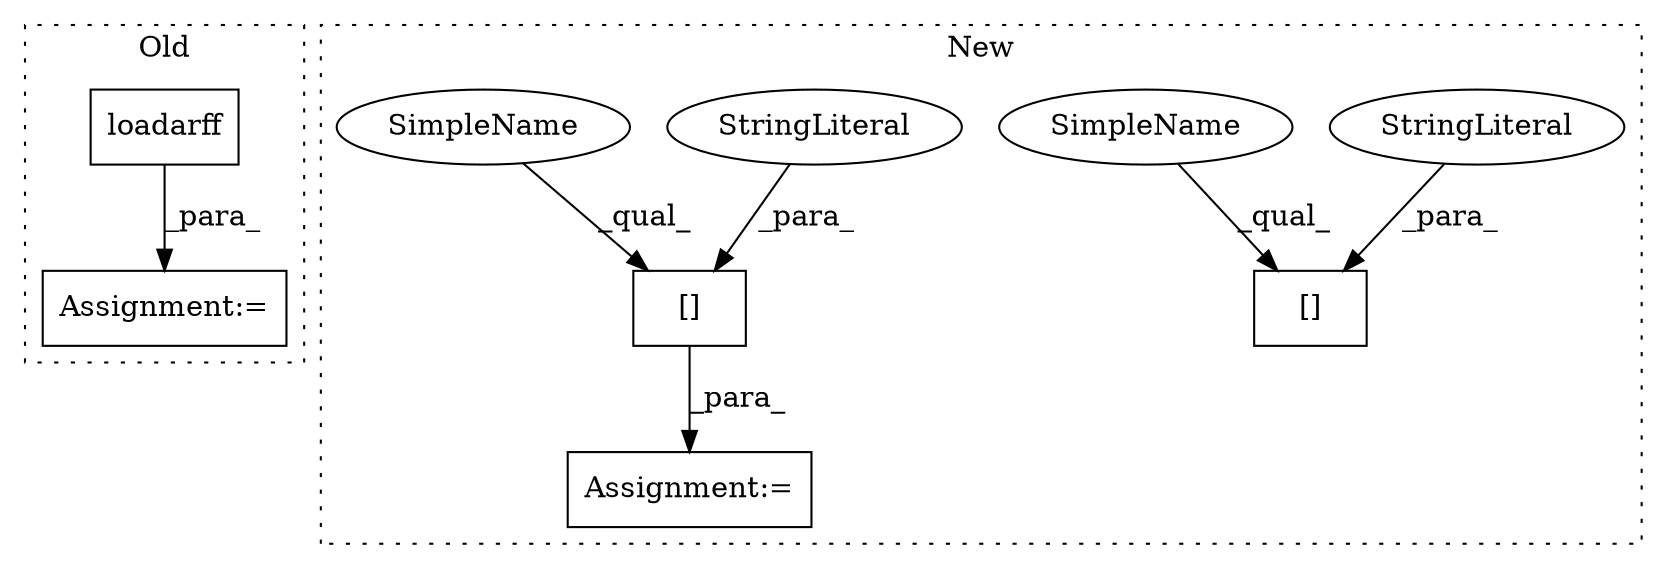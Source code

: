 digraph G {
subgraph cluster0 {
1 [label="loadarff" a="32" s="3734,3751" l="9,1" shape="box"];
5 [label="Assignment:=" a="7" s="3718" l="2" shape="box"];
label = "Old";
style="dotted";
}
subgraph cluster1 {
2 [label="[]" a="2" s="3948,3970" l="10,1" shape="box"];
3 [label="[]" a="2" s="3785,3801" l="10,1" shape="box"];
4 [label="Assignment:=" a="7" s="3784" l="1" shape="box"];
6 [label="StringLiteral" a="45" s="3795" l="6" shape="ellipse"];
7 [label="StringLiteral" a="45" s="3958" l="12" shape="ellipse"];
8 [label="SimpleName" a="42" s="3948" l="9" shape="ellipse"];
9 [label="SimpleName" a="42" s="3785" l="9" shape="ellipse"];
label = "New";
style="dotted";
}
1 -> 5 [label="_para_"];
3 -> 4 [label="_para_"];
6 -> 3 [label="_para_"];
7 -> 2 [label="_para_"];
8 -> 2 [label="_qual_"];
9 -> 3 [label="_qual_"];
}